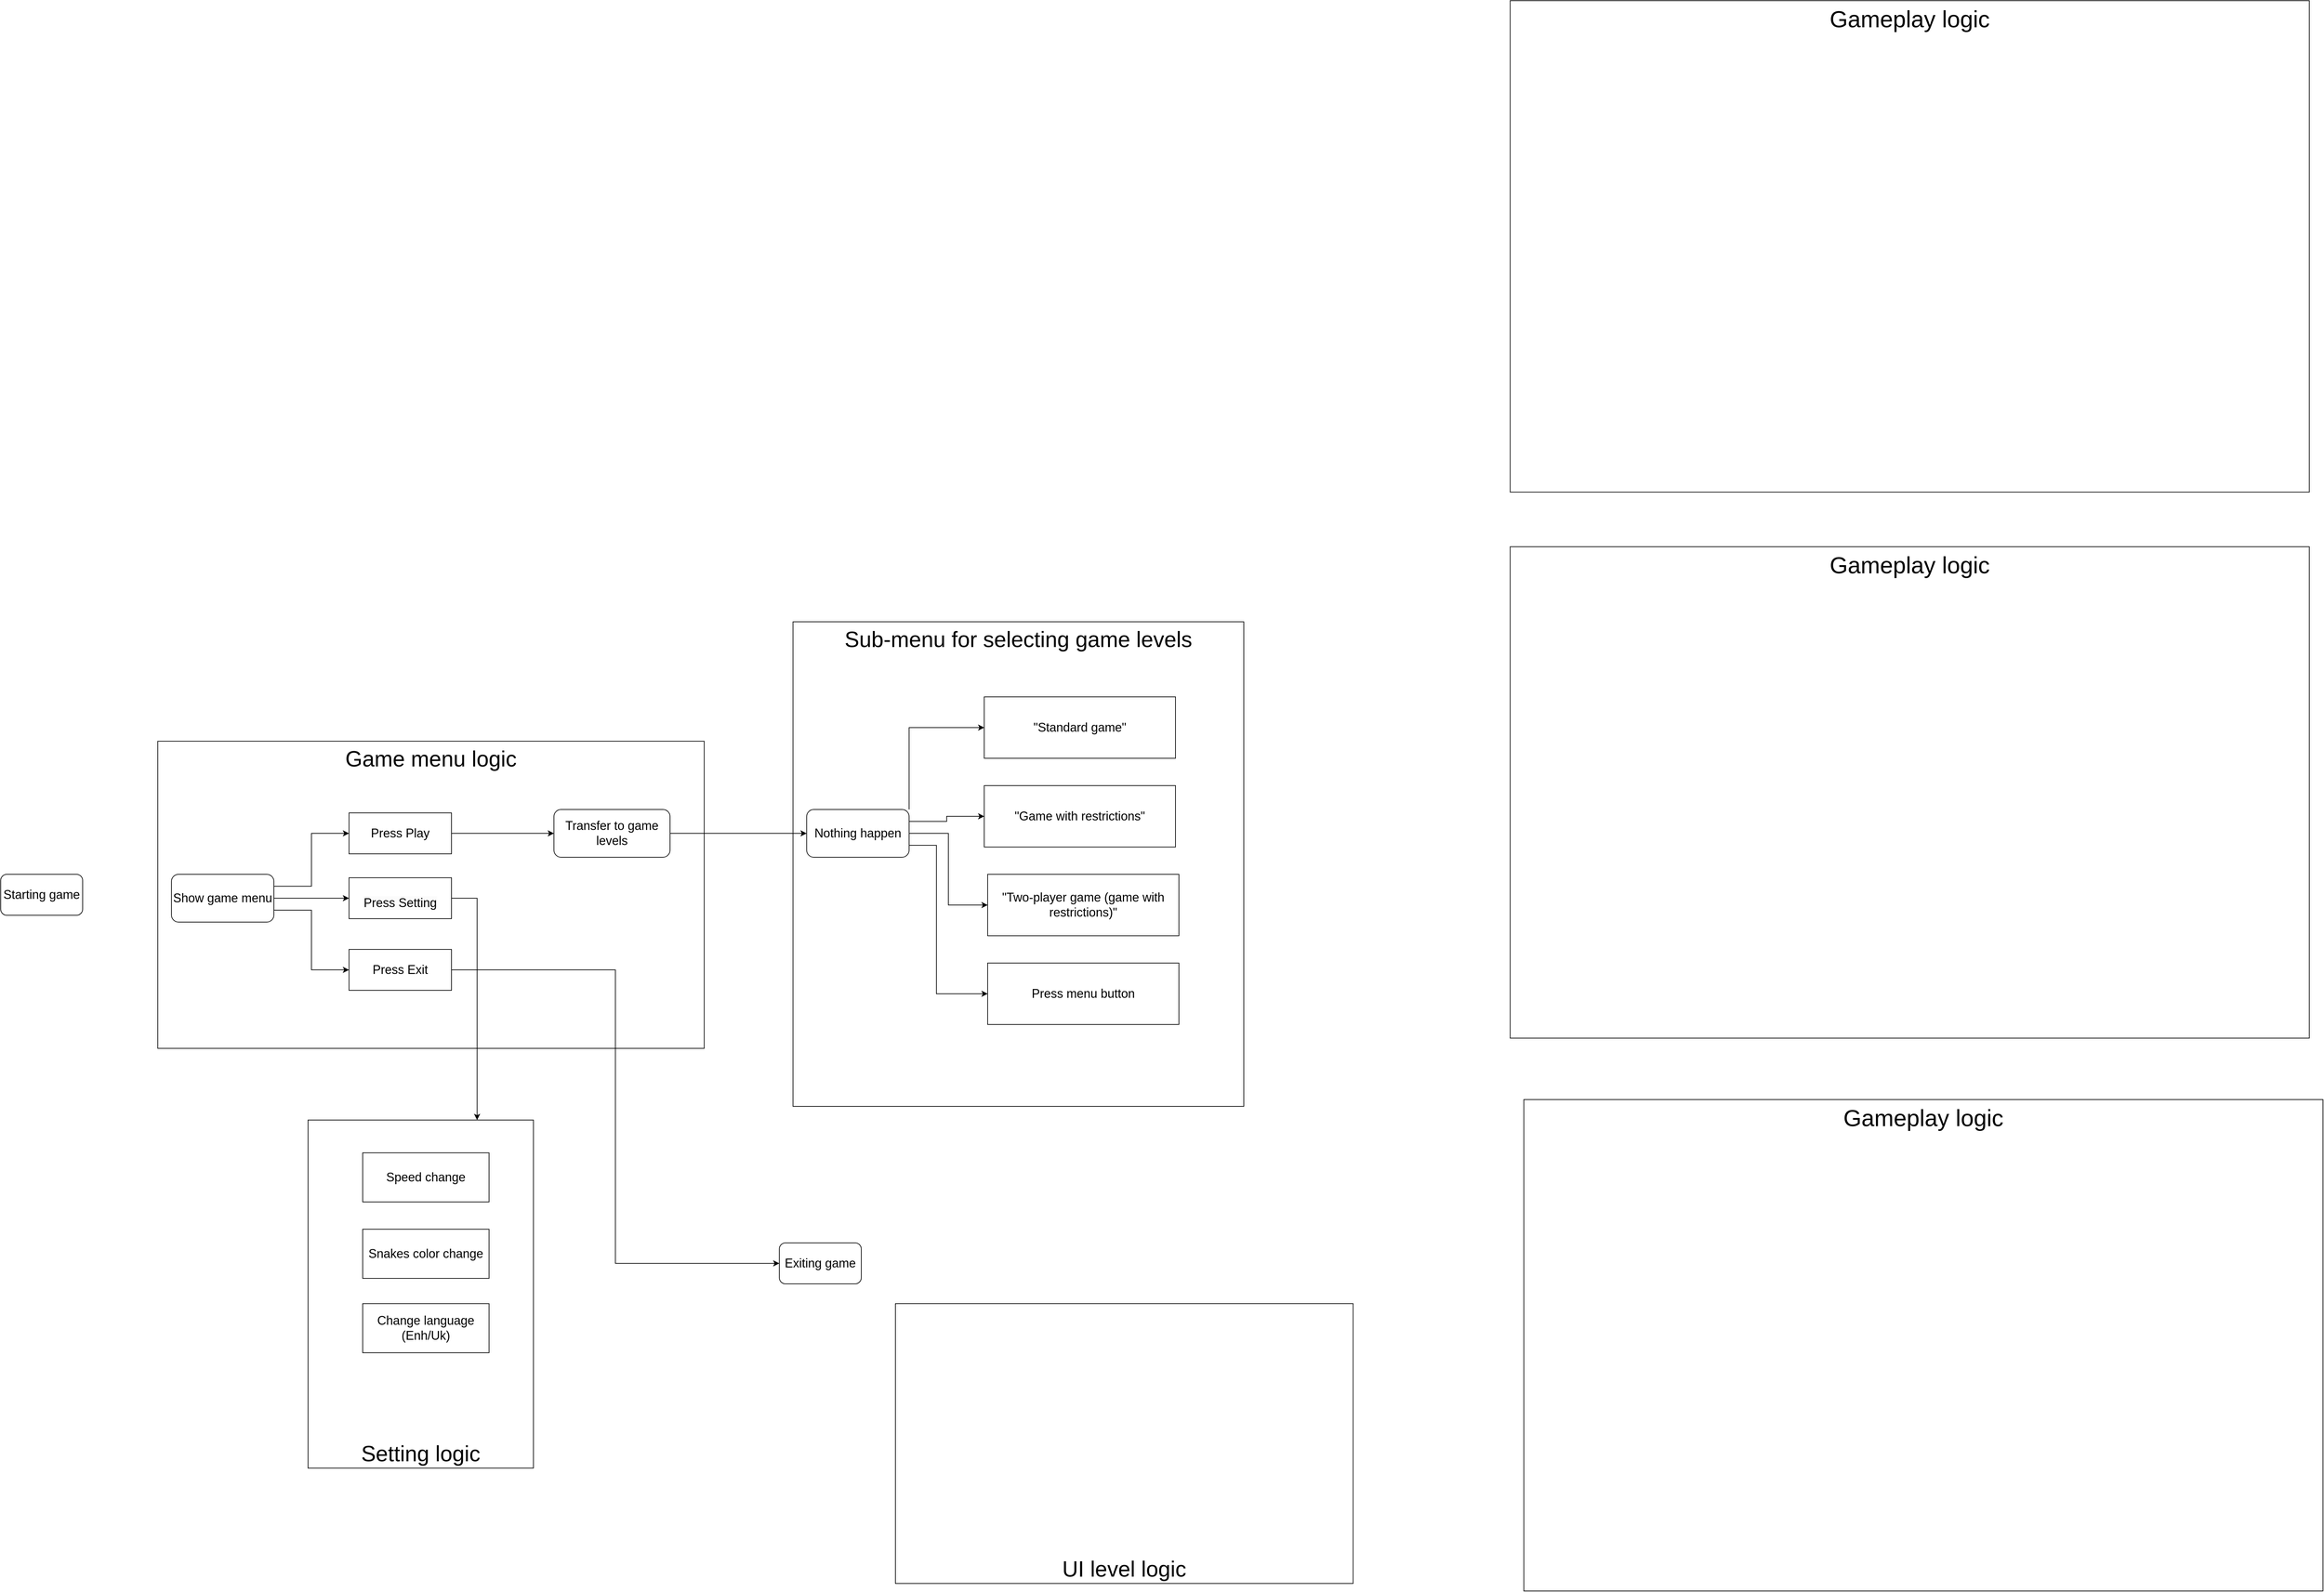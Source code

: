 <mxfile version="26.0.11">
  <diagram name="Сторінка-1" id="2qlWJzpFMfT5cVVhCap1">
    <mxGraphModel dx="4033" dy="2113" grid="1" gridSize="10" guides="1" tooltips="1" connect="1" arrows="1" fold="1" page="1" pageScale="1" pageWidth="5000" pageHeight="4000" math="0" shadow="0">
      <root>
        <mxCell id="0" />
        <mxCell id="1" parent="0" />
        <mxCell id="iwZVITusNoV1ZPCKNUhb-1" value="&lt;font style=&quot;font-size: 18px;&quot;&gt;Starting game&lt;/font&gt;" style="rounded=1;whiteSpace=wrap;html=1;" vertex="1" parent="1">
          <mxGeometry x="170" y="1790" width="120" height="60" as="geometry" />
        </mxCell>
        <mxCell id="iwZVITusNoV1ZPCKNUhb-2" value="&lt;font style=&quot;font-size: 32px;&quot;&gt;Game menu logic&lt;/font&gt;" style="rounded=0;whiteSpace=wrap;html=1;verticalAlign=top;" vertex="1" parent="1">
          <mxGeometry x="400" y="1595" width="800" height="450" as="geometry" />
        </mxCell>
        <mxCell id="iwZVITusNoV1ZPCKNUhb-3" value="&lt;span style=&quot;font-size: 32px;&quot;&gt;Setting logic&lt;/span&gt;" style="rounded=0;whiteSpace=wrap;html=1;verticalAlign=bottom;" vertex="1" parent="1">
          <mxGeometry x="620" y="2150" width="330" height="510" as="geometry" />
        </mxCell>
        <mxCell id="iwZVITusNoV1ZPCKNUhb-4" value="&lt;font style=&quot;font-size: 34px;&quot;&gt;Gameplay logic&lt;/font&gt;" style="rounded=0;whiteSpace=wrap;html=1;verticalAlign=top;" vertex="1" parent="1">
          <mxGeometry x="2380" y="510" width="1170" height="720" as="geometry" />
        </mxCell>
        <mxCell id="iwZVITusNoV1ZPCKNUhb-5" value="&lt;font style=&quot;font-size: 32px;&quot;&gt;UI level logic&lt;/font&gt;" style="rounded=0;whiteSpace=wrap;html=1;verticalAlign=bottom;" vertex="1" parent="1">
          <mxGeometry x="1480" y="2419" width="670" height="410" as="geometry" />
        </mxCell>
        <mxCell id="iwZVITusNoV1ZPCKNUhb-6" value="&lt;font style=&quot;font-size: 18px;&quot;&gt;Exiting game&lt;/font&gt;" style="rounded=1;whiteSpace=wrap;html=1;" vertex="1" parent="1">
          <mxGeometry x="1310" y="2330" width="120" height="60" as="geometry" />
        </mxCell>
        <mxCell id="iwZVITusNoV1ZPCKNUhb-13" style="edgeStyle=orthogonalEdgeStyle;rounded=0;orthogonalLoop=1;jettySize=auto;html=1;exitX=1;exitY=0.25;exitDx=0;exitDy=0;entryX=0;entryY=0.5;entryDx=0;entryDy=0;" edge="1" parent="1" source="iwZVITusNoV1ZPCKNUhb-7" target="iwZVITusNoV1ZPCKNUhb-8">
          <mxGeometry relative="1" as="geometry" />
        </mxCell>
        <mxCell id="iwZVITusNoV1ZPCKNUhb-14" style="edgeStyle=orthogonalEdgeStyle;rounded=0;orthogonalLoop=1;jettySize=auto;html=1;exitX=1;exitY=0.5;exitDx=0;exitDy=0;entryX=0;entryY=0.5;entryDx=0;entryDy=0;" edge="1" parent="1" source="iwZVITusNoV1ZPCKNUhb-7" target="iwZVITusNoV1ZPCKNUhb-9">
          <mxGeometry relative="1" as="geometry" />
        </mxCell>
        <mxCell id="iwZVITusNoV1ZPCKNUhb-15" style="edgeStyle=orthogonalEdgeStyle;rounded=0;orthogonalLoop=1;jettySize=auto;html=1;exitX=1;exitY=0.75;exitDx=0;exitDy=0;entryX=0;entryY=0.5;entryDx=0;entryDy=0;" edge="1" parent="1" source="iwZVITusNoV1ZPCKNUhb-7" target="iwZVITusNoV1ZPCKNUhb-10">
          <mxGeometry relative="1" as="geometry" />
        </mxCell>
        <mxCell id="iwZVITusNoV1ZPCKNUhb-7" value="&lt;font style=&quot;font-size: 18px;&quot;&gt;Show game menu&lt;/font&gt;" style="rounded=1;whiteSpace=wrap;html=1;" vertex="1" parent="1">
          <mxGeometry x="420" y="1790" width="150" height="70" as="geometry" />
        </mxCell>
        <mxCell id="iwZVITusNoV1ZPCKNUhb-16" style="edgeStyle=orthogonalEdgeStyle;rounded=0;orthogonalLoop=1;jettySize=auto;html=1;exitX=1;exitY=0.5;exitDx=0;exitDy=0;entryX=0;entryY=0.5;entryDx=0;entryDy=0;" edge="1" parent="1" source="iwZVITusNoV1ZPCKNUhb-8" target="iwZVITusNoV1ZPCKNUhb-12">
          <mxGeometry relative="1" as="geometry" />
        </mxCell>
        <mxCell id="iwZVITusNoV1ZPCKNUhb-8" value="&lt;font style=&quot;font-size: 18px;&quot;&gt;Press Play&lt;/font&gt;" style="rounded=0;whiteSpace=wrap;html=1;" vertex="1" parent="1">
          <mxGeometry x="680" y="1700" width="150" height="60" as="geometry" />
        </mxCell>
        <mxCell id="iwZVITusNoV1ZPCKNUhb-18" style="edgeStyle=orthogonalEdgeStyle;rounded=0;orthogonalLoop=1;jettySize=auto;html=1;exitX=1;exitY=0.5;exitDx=0;exitDy=0;entryX=0.75;entryY=0;entryDx=0;entryDy=0;" edge="1" parent="1" source="iwZVITusNoV1ZPCKNUhb-9" target="iwZVITusNoV1ZPCKNUhb-3">
          <mxGeometry relative="1" as="geometry" />
        </mxCell>
        <mxCell id="iwZVITusNoV1ZPCKNUhb-9" value="&lt;br&gt;&lt;span style=&quot;color: rgb(0, 0, 0); font-family: Helvetica; font-size: 18px; font-style: normal; font-variant-ligatures: normal; font-variant-caps: normal; font-weight: 400; letter-spacing: normal; orphans: 2; text-align: center; text-indent: 0px; text-transform: none; widows: 2; word-spacing: 0px; -webkit-text-stroke-width: 0px; white-space: normal; background-color: rgb(251, 251, 251); text-decoration-thickness: initial; text-decoration-style: initial; text-decoration-color: initial; float: none; display: inline !important;&quot;&gt;Press Setting&lt;/span&gt;" style="rounded=0;whiteSpace=wrap;html=1;fontStyle=0" vertex="1" parent="1">
          <mxGeometry x="680" y="1795" width="150" height="60" as="geometry" />
        </mxCell>
        <mxCell id="iwZVITusNoV1ZPCKNUhb-17" style="edgeStyle=orthogonalEdgeStyle;rounded=0;orthogonalLoop=1;jettySize=auto;html=1;exitX=1;exitY=0.5;exitDx=0;exitDy=0;entryX=0;entryY=0.5;entryDx=0;entryDy=0;" edge="1" parent="1" source="iwZVITusNoV1ZPCKNUhb-10" target="iwZVITusNoV1ZPCKNUhb-6">
          <mxGeometry relative="1" as="geometry" />
        </mxCell>
        <mxCell id="iwZVITusNoV1ZPCKNUhb-10" value="&lt;span style=&quot;font-size: 18px;&quot;&gt;Press Exit&lt;/span&gt;" style="rounded=0;whiteSpace=wrap;html=1;" vertex="1" parent="1">
          <mxGeometry x="680" y="1900" width="150" height="60" as="geometry" />
        </mxCell>
        <mxCell id="iwZVITusNoV1ZPCKNUhb-41" style="edgeStyle=orthogonalEdgeStyle;rounded=0;orthogonalLoop=1;jettySize=auto;html=1;exitX=1;exitY=0.5;exitDx=0;exitDy=0;" edge="1" parent="1" source="iwZVITusNoV1ZPCKNUhb-12" target="iwZVITusNoV1ZPCKNUhb-25">
          <mxGeometry relative="1" as="geometry" />
        </mxCell>
        <mxCell id="iwZVITusNoV1ZPCKNUhb-12" value="&lt;font style=&quot;font-size: 18px;&quot;&gt;Transfer to game levels&lt;/font&gt;" style="rounded=1;whiteSpace=wrap;html=1;" vertex="1" parent="1">
          <mxGeometry x="980" y="1695" width="170" height="70" as="geometry" />
        </mxCell>
        <mxCell id="iwZVITusNoV1ZPCKNUhb-19" value="&lt;font style=&quot;font-size: 18px;&quot;&gt;Speed change&lt;/font&gt;" style="rounded=0;whiteSpace=wrap;html=1;" vertex="1" parent="1">
          <mxGeometry x="700" y="2198" width="185" height="72" as="geometry" />
        </mxCell>
        <mxCell id="iwZVITusNoV1ZPCKNUhb-20" value="&lt;font style=&quot;font-size: 18px;&quot;&gt;Snakes color change&lt;/font&gt;" style="rounded=0;whiteSpace=wrap;html=1;" vertex="1" parent="1">
          <mxGeometry x="700" y="2310" width="185" height="72" as="geometry" />
        </mxCell>
        <mxCell id="iwZVITusNoV1ZPCKNUhb-21" value="&lt;font style=&quot;font-size: 18px;&quot;&gt;Change language (Enh/Uk)&lt;/font&gt;" style="rounded=0;whiteSpace=wrap;html=1;" vertex="1" parent="1">
          <mxGeometry x="700" y="2419" width="185" height="72" as="geometry" />
        </mxCell>
        <mxCell id="iwZVITusNoV1ZPCKNUhb-22" value="&lt;font style=&quot;font-size: 34px;&quot;&gt;Gameplay logic&lt;/font&gt;" style="rounded=0;whiteSpace=wrap;html=1;verticalAlign=top;" vertex="1" parent="1">
          <mxGeometry x="2380" y="1310" width="1170" height="720" as="geometry" />
        </mxCell>
        <mxCell id="iwZVITusNoV1ZPCKNUhb-23" value="&lt;font style=&quot;font-size: 34px;&quot;&gt;Gameplay logic&lt;/font&gt;" style="rounded=0;whiteSpace=wrap;html=1;verticalAlign=top;" vertex="1" parent="1">
          <mxGeometry x="2400" y="2120" width="1170" height="720" as="geometry" />
        </mxCell>
        <mxCell id="iwZVITusNoV1ZPCKNUhb-24" value="&lt;font style=&quot;font-size: 32px;&quot;&gt;Sub-menu for selecting game levels&lt;/font&gt;" style="rounded=0;whiteSpace=wrap;html=1;verticalAlign=top;fillColor=none;" vertex="1" parent="1">
          <mxGeometry x="1330" y="1420" width="660" height="710" as="geometry" />
        </mxCell>
        <mxCell id="iwZVITusNoV1ZPCKNUhb-30" style="edgeStyle=orthogonalEdgeStyle;rounded=0;orthogonalLoop=1;jettySize=auto;html=1;exitX=1;exitY=0;exitDx=0;exitDy=0;entryX=0;entryY=0.5;entryDx=0;entryDy=0;" edge="1" parent="1" source="iwZVITusNoV1ZPCKNUhb-25" target="iwZVITusNoV1ZPCKNUhb-26">
          <mxGeometry relative="1" as="geometry" />
        </mxCell>
        <mxCell id="iwZVITusNoV1ZPCKNUhb-31" style="edgeStyle=orthogonalEdgeStyle;rounded=0;orthogonalLoop=1;jettySize=auto;html=1;exitX=1;exitY=0.25;exitDx=0;exitDy=0;entryX=0;entryY=0.5;entryDx=0;entryDy=0;" edge="1" parent="1" source="iwZVITusNoV1ZPCKNUhb-25" target="iwZVITusNoV1ZPCKNUhb-27">
          <mxGeometry relative="1" as="geometry" />
        </mxCell>
        <mxCell id="iwZVITusNoV1ZPCKNUhb-32" style="edgeStyle=orthogonalEdgeStyle;rounded=0;orthogonalLoop=1;jettySize=auto;html=1;exitX=1;exitY=0.5;exitDx=0;exitDy=0;entryX=0;entryY=0.5;entryDx=0;entryDy=0;" edge="1" parent="1" source="iwZVITusNoV1ZPCKNUhb-25" target="iwZVITusNoV1ZPCKNUhb-28">
          <mxGeometry relative="1" as="geometry" />
        </mxCell>
        <mxCell id="iwZVITusNoV1ZPCKNUhb-33" style="edgeStyle=orthogonalEdgeStyle;rounded=0;orthogonalLoop=1;jettySize=auto;html=1;exitX=1;exitY=0.75;exitDx=0;exitDy=0;entryX=0;entryY=0.5;entryDx=0;entryDy=0;" edge="1" parent="1" source="iwZVITusNoV1ZPCKNUhb-25" target="iwZVITusNoV1ZPCKNUhb-29">
          <mxGeometry relative="1" as="geometry">
            <Array as="points">
              <mxPoint x="1540" y="1748" />
              <mxPoint x="1540" y="1965" />
            </Array>
          </mxGeometry>
        </mxCell>
        <mxCell id="iwZVITusNoV1ZPCKNUhb-25" value="&lt;font style=&quot;font-size: 18px;&quot;&gt;Nothing happen&lt;/font&gt;" style="rounded=1;whiteSpace=wrap;html=1;" vertex="1" parent="1">
          <mxGeometry x="1350" y="1695" width="150" height="70" as="geometry" />
        </mxCell>
        <mxCell id="iwZVITusNoV1ZPCKNUhb-26" value="&lt;font style=&quot;font-size: 18px;&quot;&gt;&quot;Standard game&quot;&lt;/font&gt;" style="rounded=0;whiteSpace=wrap;html=1;" vertex="1" parent="1">
          <mxGeometry x="1610" y="1530" width="280" height="90" as="geometry" />
        </mxCell>
        <mxCell id="iwZVITusNoV1ZPCKNUhb-27" value="&lt;font style=&quot;font-size: 18px;&quot;&gt;&quot;Game with restrictions&quot;&lt;/font&gt;" style="rounded=0;whiteSpace=wrap;html=1;" vertex="1" parent="1">
          <mxGeometry x="1610" y="1660" width="280" height="90" as="geometry" />
        </mxCell>
        <mxCell id="iwZVITusNoV1ZPCKNUhb-28" value="&lt;font style=&quot;font-size: 18px;&quot;&gt;&quot;Two-player game (game with restrictions)&quot;&lt;/font&gt;" style="rounded=0;whiteSpace=wrap;html=1;" vertex="1" parent="1">
          <mxGeometry x="1615" y="1790" width="280" height="90" as="geometry" />
        </mxCell>
        <mxCell id="iwZVITusNoV1ZPCKNUhb-29" value="&lt;font style=&quot;font-size: 18px;&quot;&gt;Press menu button&lt;/font&gt;" style="rounded=0;whiteSpace=wrap;html=1;" vertex="1" parent="1">
          <mxGeometry x="1615" y="1920" width="280" height="90" as="geometry" />
        </mxCell>
      </root>
    </mxGraphModel>
  </diagram>
</mxfile>
